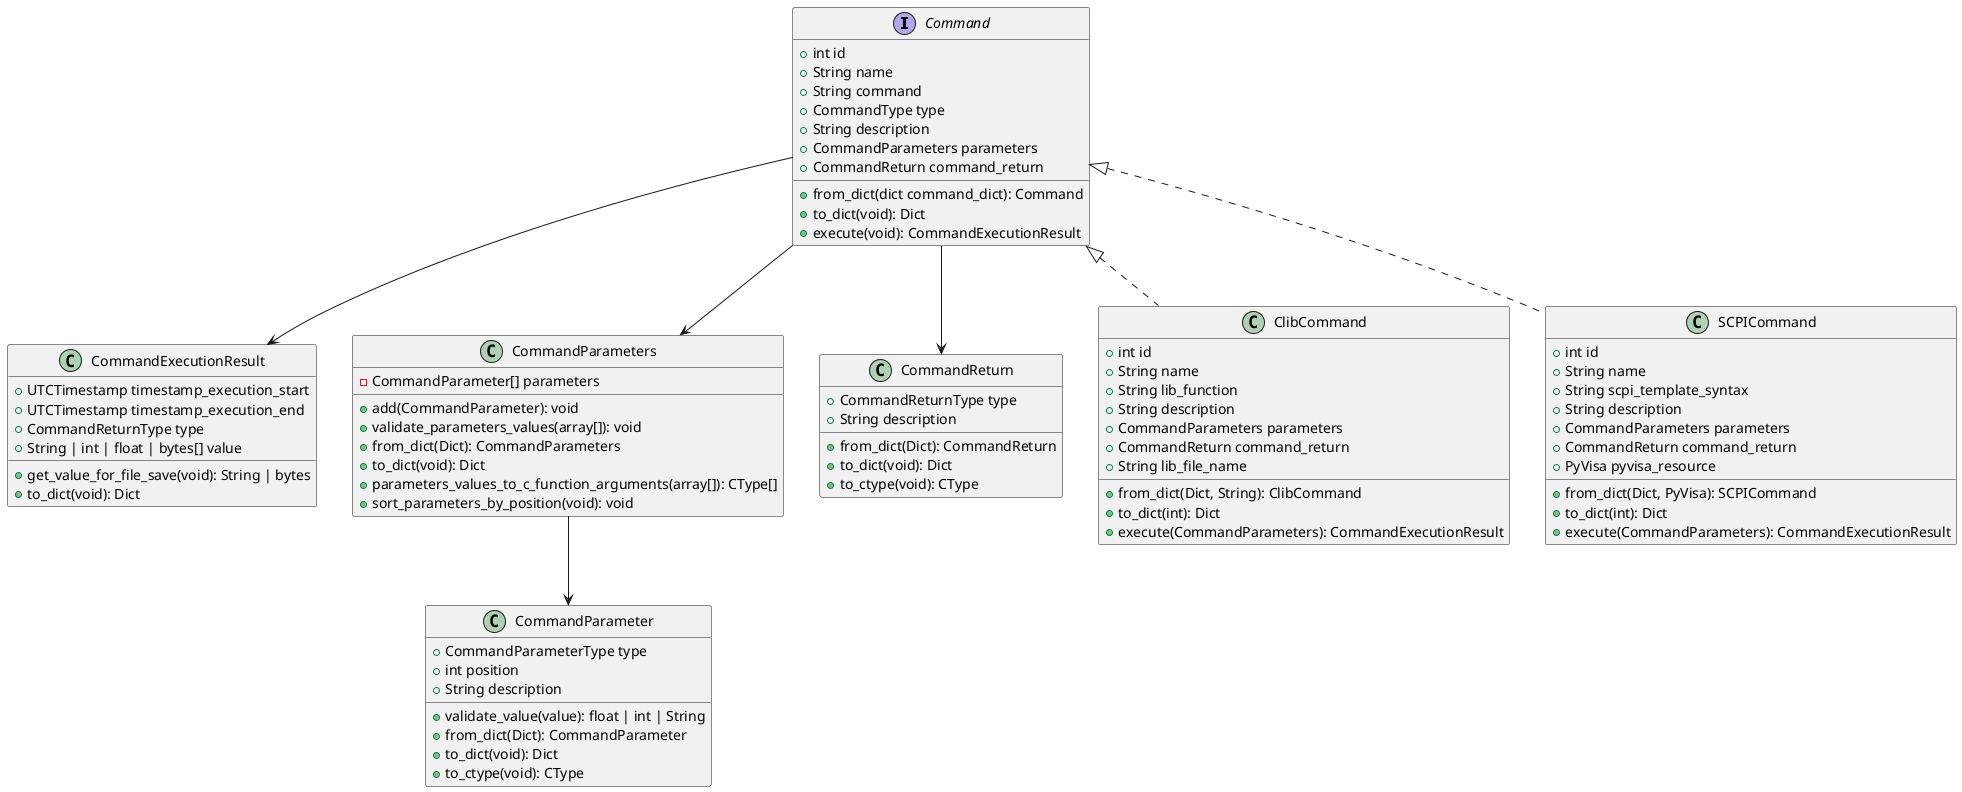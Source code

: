 @startuml
interface Command {
  + int id
  + String name
  + String command
  + CommandType type
  + String description
  + CommandParameters parameters
  + CommandReturn command_return

  + from_dict(dict command_dict): Command
  + to_dict(void): Dict
  + execute(void): CommandExecutionResult
}

class CommandExecutionResult {
  + UTCTimestamp timestamp_execution_start
  + UTCTimestamp timestamp_execution_end
  + CommandReturnType type
  + String | int | float | bytes[] value

  + get_value_for_file_save(void): String | bytes
  + to_dict(void): Dict
}

class CommandParameter {
  + CommandParameterType type
  + int position
  + String description

  + validate_value(value): float | int | String
  + from_dict(Dict): CommandParameter
  + to_dict(void): Dict
  + to_ctype(void): CType
}

class CommandParameters {
  - CommandParameter[] parameters

  + add(CommandParameter): void
  + validate_parameters_values(array[]): void
  + from_dict(Dict): CommandParameters
  + to_dict(void): Dict
  + parameters_values_to_c_function_arguments(array[]): CType[]
  + sort_parameters_by_position(void): void
}

class CommandReturn {
  + CommandReturnType type
  + String description

  + from_dict(Dict): CommandReturn
  + to_dict(void): Dict
  + to_ctype(void): CType
}

class ClibCommand {
  + int id
  + String name
  + String lib_function
  + String description
  + CommandParameters parameters
  + CommandReturn command_return
  + String lib_file_name

  + from_dict(Dict, String): ClibCommand
  + to_dict(int): Dict
  + execute(CommandParameters): CommandExecutionResult
}

class SCPICommand {
  + int id
  + String name
  + String scpi_template_syntax
  + String description
  + CommandParameters parameters
  + CommandReturn command_return
  + PyVisa pyvisa_resource

  + from_dict(Dict, PyVisa): SCPICommand
  + to_dict(int): Dict
  + execute(CommandParameters): CommandExecutionResult
}

Command --> CommandExecutionResult
Command --> CommandParameters
Command --> CommandReturn
CommandParameters --> CommandParameter

class ClibCommand implements Command
class SCPICommand implements Command

@enduml